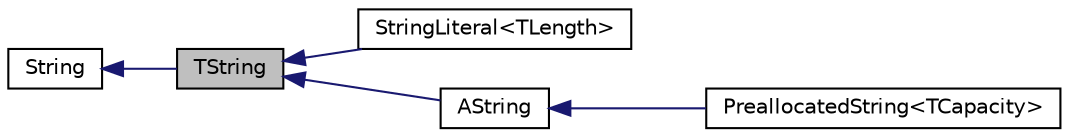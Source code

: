 digraph "TString"
{
  edge [fontname="Helvetica",fontsize="10",labelfontname="Helvetica",labelfontsize="10"];
  node [fontname="Helvetica",fontsize="10",shape=record];
  rankdir="LR";
  Node1 [label="TString",height=0.2,width=0.4,color="black", fillcolor="grey75", style="filled", fontcolor="black"];
  Node4 [label="PreallocatedString\<TCapacity\>",height=0.2,width=0.4,color="black", fillcolor="white", style="filled",URL="$classaworx_1_1lib_1_1strings_1_1PreallocatedString.html"];
  Node9 [label="StringLiteral\<TLength\>",height=0.2,width=0.4,color="black", fillcolor="white", style="filled",URL="$classaworx_1_1lib_1_1strings_1_1StringLiteral.html"];
  Node1 -> Node3 [dir="back",color="midnightblue",fontsize="10",style="solid",fontname="Helvetica"];
  Node1 -> Node9 [dir="back",color="midnightblue",fontsize="10",style="solid",fontname="Helvetica"];
  Node2 -> Node1 [dir="back",color="midnightblue",fontsize="10",style="solid",fontname="Helvetica"];
  Node3 -> Node4 [dir="back",color="midnightblue",fontsize="10",style="solid",fontname="Helvetica"];
  Node2 [label="String",height=0.2,width=0.4,color="black", fillcolor="white", style="filled",URL="$classaworx_1_1lib_1_1strings_1_1String.html"];
  Node3 [label="AString",height=0.2,width=0.4,color="black", fillcolor="white", style="filled",URL="$classaworx_1_1lib_1_1strings_1_1AString.html"];
}

